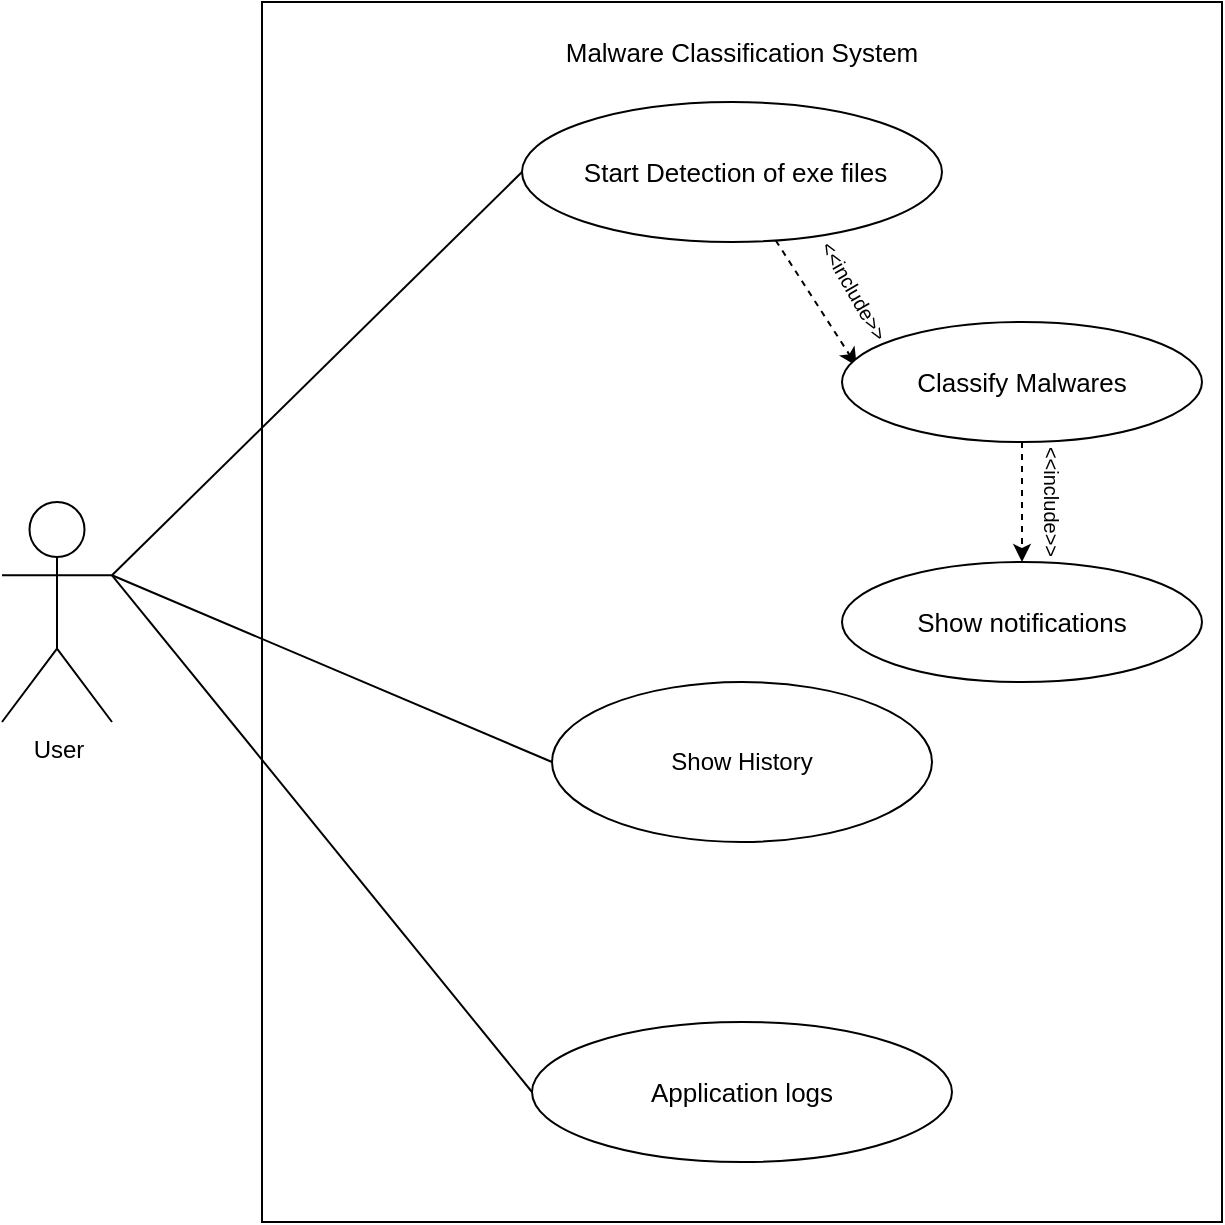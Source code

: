 <mxfile version="22.1.7" type="device">
  <diagram name="Page-1" id="nsbPSr6CMWQAEhChNJLb">
    <mxGraphModel dx="1050" dy="597" grid="1" gridSize="10" guides="1" tooltips="1" connect="1" arrows="1" fold="1" page="1" pageScale="1" pageWidth="850" pageHeight="1100" math="0" shadow="0">
      <root>
        <mxCell id="0" />
        <mxCell id="1" parent="0" />
        <mxCell id="XY8lFKUI_ViZL64cCf8j-4" value="" style="verticalLabelPosition=bottom;verticalAlign=top;html=1;shape=mxgraph.basic.rect;fillColor2=none;strokeWidth=1;size=20;indent=5;" parent="1" vertex="1">
          <mxGeometry x="170" y="210" width="480" height="610" as="geometry" />
        </mxCell>
        <mxCell id="XY8lFKUI_ViZL64cCf8j-13" style="rounded=0;orthogonalLoop=1;jettySize=auto;html=1;entryX=0;entryY=0.5;entryDx=0;entryDy=0;endArrow=none;endFill=0;exitX=1;exitY=0.333;exitDx=0;exitDy=0;exitPerimeter=0;" parent="1" source="XY8lFKUI_ViZL64cCf8j-5" target="XY8lFKUI_ViZL64cCf8j-7" edge="1">
          <mxGeometry relative="1" as="geometry" />
        </mxCell>
        <mxCell id="XY8lFKUI_ViZL64cCf8j-16" style="rounded=0;orthogonalLoop=1;jettySize=auto;html=1;entryX=0;entryY=0.5;entryDx=0;entryDy=0;endArrow=none;endFill=0;exitX=1;exitY=0.333;exitDx=0;exitDy=0;exitPerimeter=0;" parent="1" source="XY8lFKUI_ViZL64cCf8j-5" target="XY8lFKUI_ViZL64cCf8j-15" edge="1">
          <mxGeometry relative="1" as="geometry" />
        </mxCell>
        <mxCell id="XY8lFKUI_ViZL64cCf8j-5" value="User" style="shape=umlActor;verticalLabelPosition=bottom;verticalAlign=top;html=1;outlineConnect=0;" parent="1" vertex="1">
          <mxGeometry x="40" y="460" width="55" height="110" as="geometry" />
        </mxCell>
        <mxCell id="XY8lFKUI_ViZL64cCf8j-11" style="rounded=0;orthogonalLoop=1;jettySize=auto;html=1;entryX=0.041;entryY=0.367;entryDx=0;entryDy=0;entryPerimeter=0;dashed=1;" parent="1" source="XY8lFKUI_ViZL64cCf8j-7" target="XY8lFKUI_ViZL64cCf8j-9" edge="1">
          <mxGeometry relative="1" as="geometry" />
        </mxCell>
        <mxCell id="XY8lFKUI_ViZL64cCf8j-12" value="&lt;font style=&quot;font-size: 10px;&quot;&gt;&amp;lt;&amp;lt;include&amp;gt;&amp;gt;&lt;/font&gt;" style="edgeLabel;html=1;align=center;verticalAlign=middle;resizable=0;points=[];rotation=60;" parent="XY8lFKUI_ViZL64cCf8j-11" vertex="1" connectable="0">
          <mxGeometry x="-0.299" y="-1" relative="1" as="geometry">
            <mxPoint x="26" y="2" as="offset" />
          </mxGeometry>
        </mxCell>
        <mxCell id="XY8lFKUI_ViZL64cCf8j-7" value="&lt;span style=&quot;font-size: 13px;&quot;&gt;&amp;nbsp;Start Detection of exe files&lt;/span&gt;" style="ellipse;whiteSpace=wrap;html=1;" parent="1" vertex="1">
          <mxGeometry x="300" y="260" width="210" height="70" as="geometry" />
        </mxCell>
        <mxCell id="XY8lFKUI_ViZL64cCf8j-8" value="&lt;span style=&quot;font-size: 13px;&quot;&gt;Show notifications&lt;/span&gt;" style="ellipse;whiteSpace=wrap;html=1;" parent="1" vertex="1">
          <mxGeometry x="460" y="490" width="180" height="60" as="geometry" />
        </mxCell>
        <mxCell id="XY8lFKUI_ViZL64cCf8j-17" style="edgeStyle=orthogonalEdgeStyle;rounded=0;orthogonalLoop=1;jettySize=auto;html=1;dashed=1;" parent="1" source="XY8lFKUI_ViZL64cCf8j-9" target="XY8lFKUI_ViZL64cCf8j-8" edge="1">
          <mxGeometry relative="1" as="geometry" />
        </mxCell>
        <mxCell id="XY8lFKUI_ViZL64cCf8j-9" value="&lt;font style=&quot;font-size: 13px;&quot;&gt;Classify Malwares&lt;/font&gt;" style="ellipse;whiteSpace=wrap;html=1;" parent="1" vertex="1">
          <mxGeometry x="460" y="370" width="180" height="60" as="geometry" />
        </mxCell>
        <mxCell id="XY8lFKUI_ViZL64cCf8j-15" value="&lt;span style=&quot;font-size: 13px;&quot;&gt;Application logs&lt;/span&gt;" style="ellipse;whiteSpace=wrap;html=1;" parent="1" vertex="1">
          <mxGeometry x="305" y="720" width="210" height="70" as="geometry" />
        </mxCell>
        <mxCell id="XY8lFKUI_ViZL64cCf8j-19" value="&lt;font style=&quot;font-size: 10px;&quot;&gt;&amp;lt;&amp;lt;include&amp;gt;&amp;gt;&lt;/font&gt;" style="edgeLabel;html=1;align=center;verticalAlign=middle;resizable=0;points=[];rotation=90;" parent="1" vertex="1" connectable="0">
          <mxGeometry x="529.998" y="569.998" as="geometry">
            <mxPoint x="-111" y="-35.0" as="offset" />
          </mxGeometry>
        </mxCell>
        <mxCell id="XY8lFKUI_ViZL64cCf8j-20" value="&lt;span style=&quot;font-size: 13px;&quot;&gt;Malware Classification System&lt;/span&gt;" style="text;html=1;strokeColor=none;fillColor=none;align=center;verticalAlign=middle;whiteSpace=wrap;rounded=0;" parent="1" vertex="1">
          <mxGeometry x="265" y="220" width="290" height="30" as="geometry" />
        </mxCell>
        <mxCell id="iG9Hf1kd8IpFvnbi_vNa-1" value="Show History" style="ellipse;whiteSpace=wrap;html=1;" vertex="1" parent="1">
          <mxGeometry x="315" y="550" width="190" height="80" as="geometry" />
        </mxCell>
        <mxCell id="iG9Hf1kd8IpFvnbi_vNa-2" value="" style="endArrow=none;html=1;rounded=0;entryX=0;entryY=0.5;entryDx=0;entryDy=0;exitX=1;exitY=0.333;exitDx=0;exitDy=0;exitPerimeter=0;" edge="1" parent="1" source="XY8lFKUI_ViZL64cCf8j-5" target="iG9Hf1kd8IpFvnbi_vNa-1">
          <mxGeometry width="50" height="50" relative="1" as="geometry">
            <mxPoint x="100" y="500" as="sourcePoint" />
            <mxPoint x="200" y="520" as="targetPoint" />
          </mxGeometry>
        </mxCell>
      </root>
    </mxGraphModel>
  </diagram>
</mxfile>
